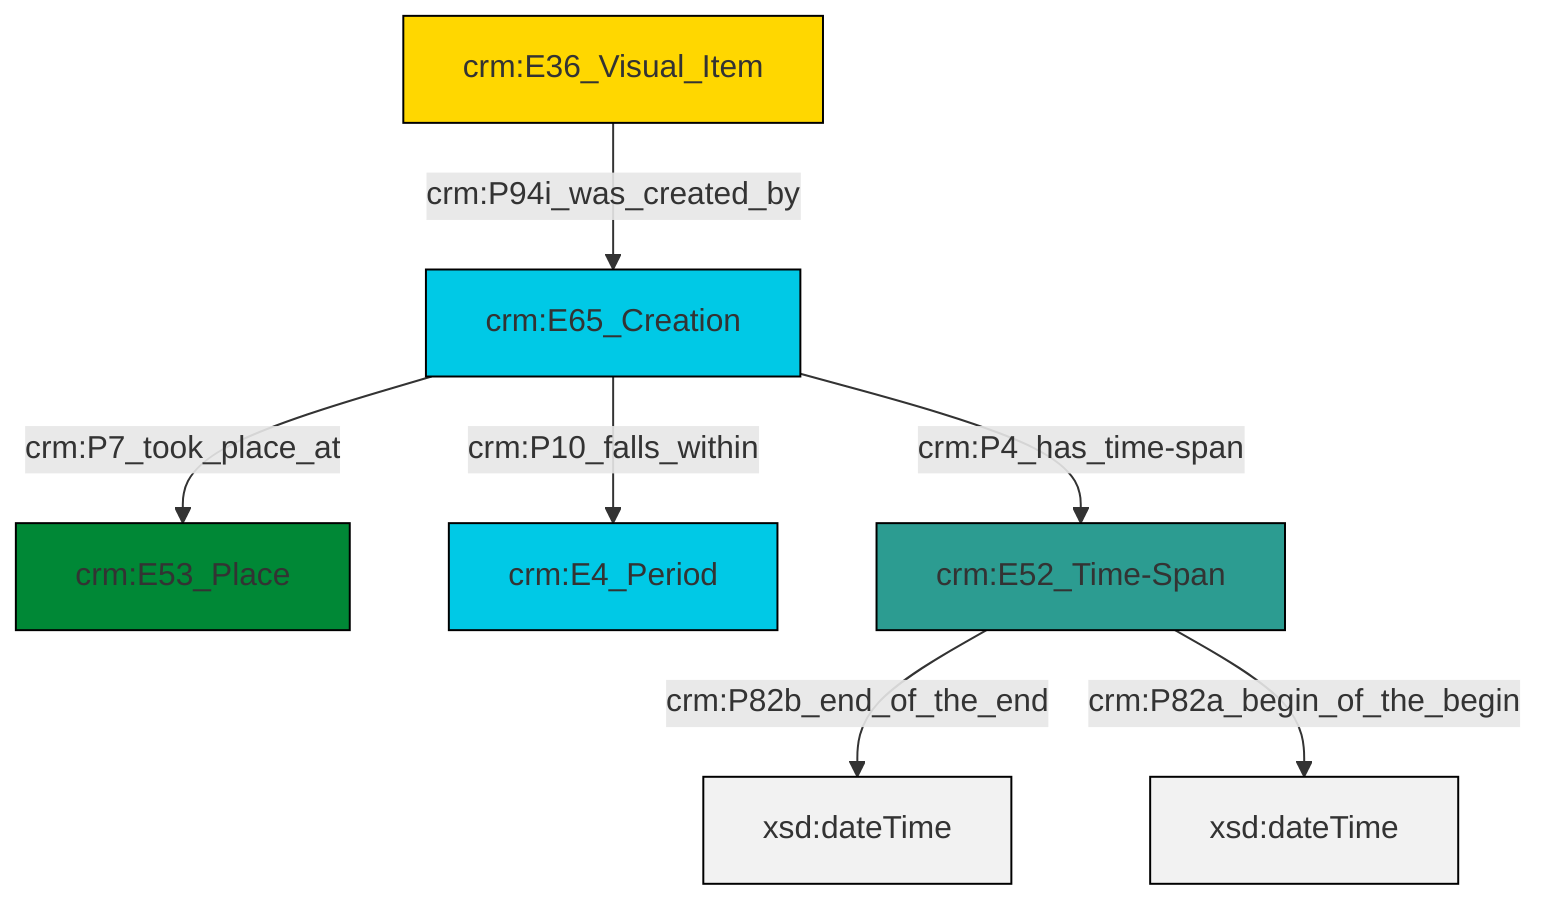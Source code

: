 graph TD
classDef Literal fill:#f2f2f2,stroke:#000000;
classDef CRM_Entity fill:#FFFFFF,stroke:#000000;
classDef Temporal_Entity fill:#00C9E6, stroke:#000000;
classDef Type fill:#E18312, stroke:#000000;
classDef Time-Span fill:#2C9C91, stroke:#000000;
classDef Appellation fill:#FFEB7F, stroke:#000000;
classDef Place fill:#008836, stroke:#000000;
classDef Persistent_Item fill:#B266B2, stroke:#000000;
classDef Conceptual_Object fill:#FFD700, stroke:#000000;
classDef Physical_Thing fill:#D2B48C, stroke:#000000;
classDef Actor fill:#f58aad, stroke:#000000;
classDef PC_Classes fill:#4ce600, stroke:#000000;
classDef Multi fill:#cccccc,stroke:#000000;

0["crm:E65_Creation"]:::Temporal_Entity -->|crm:P7_took_place_at| 2["crm:E53_Place"]:::Place
0["crm:E65_Creation"]:::Temporal_Entity -->|crm:P10_falls_within| 6["crm:E4_Period"]:::Temporal_Entity
4["crm:E36_Visual_Item"]:::Conceptual_Object -->|crm:P94i_was_created_by| 0["crm:E65_Creation"]:::Temporal_Entity
7["crm:E52_Time-Span"]:::Time-Span -->|crm:P82b_end_of_the_end| 9[xsd:dateTime]:::Literal
7["crm:E52_Time-Span"]:::Time-Span -->|crm:P82a_begin_of_the_begin| 11[xsd:dateTime]:::Literal
0["crm:E65_Creation"]:::Temporal_Entity -->|crm:P4_has_time-span| 7["crm:E52_Time-Span"]:::Time-Span